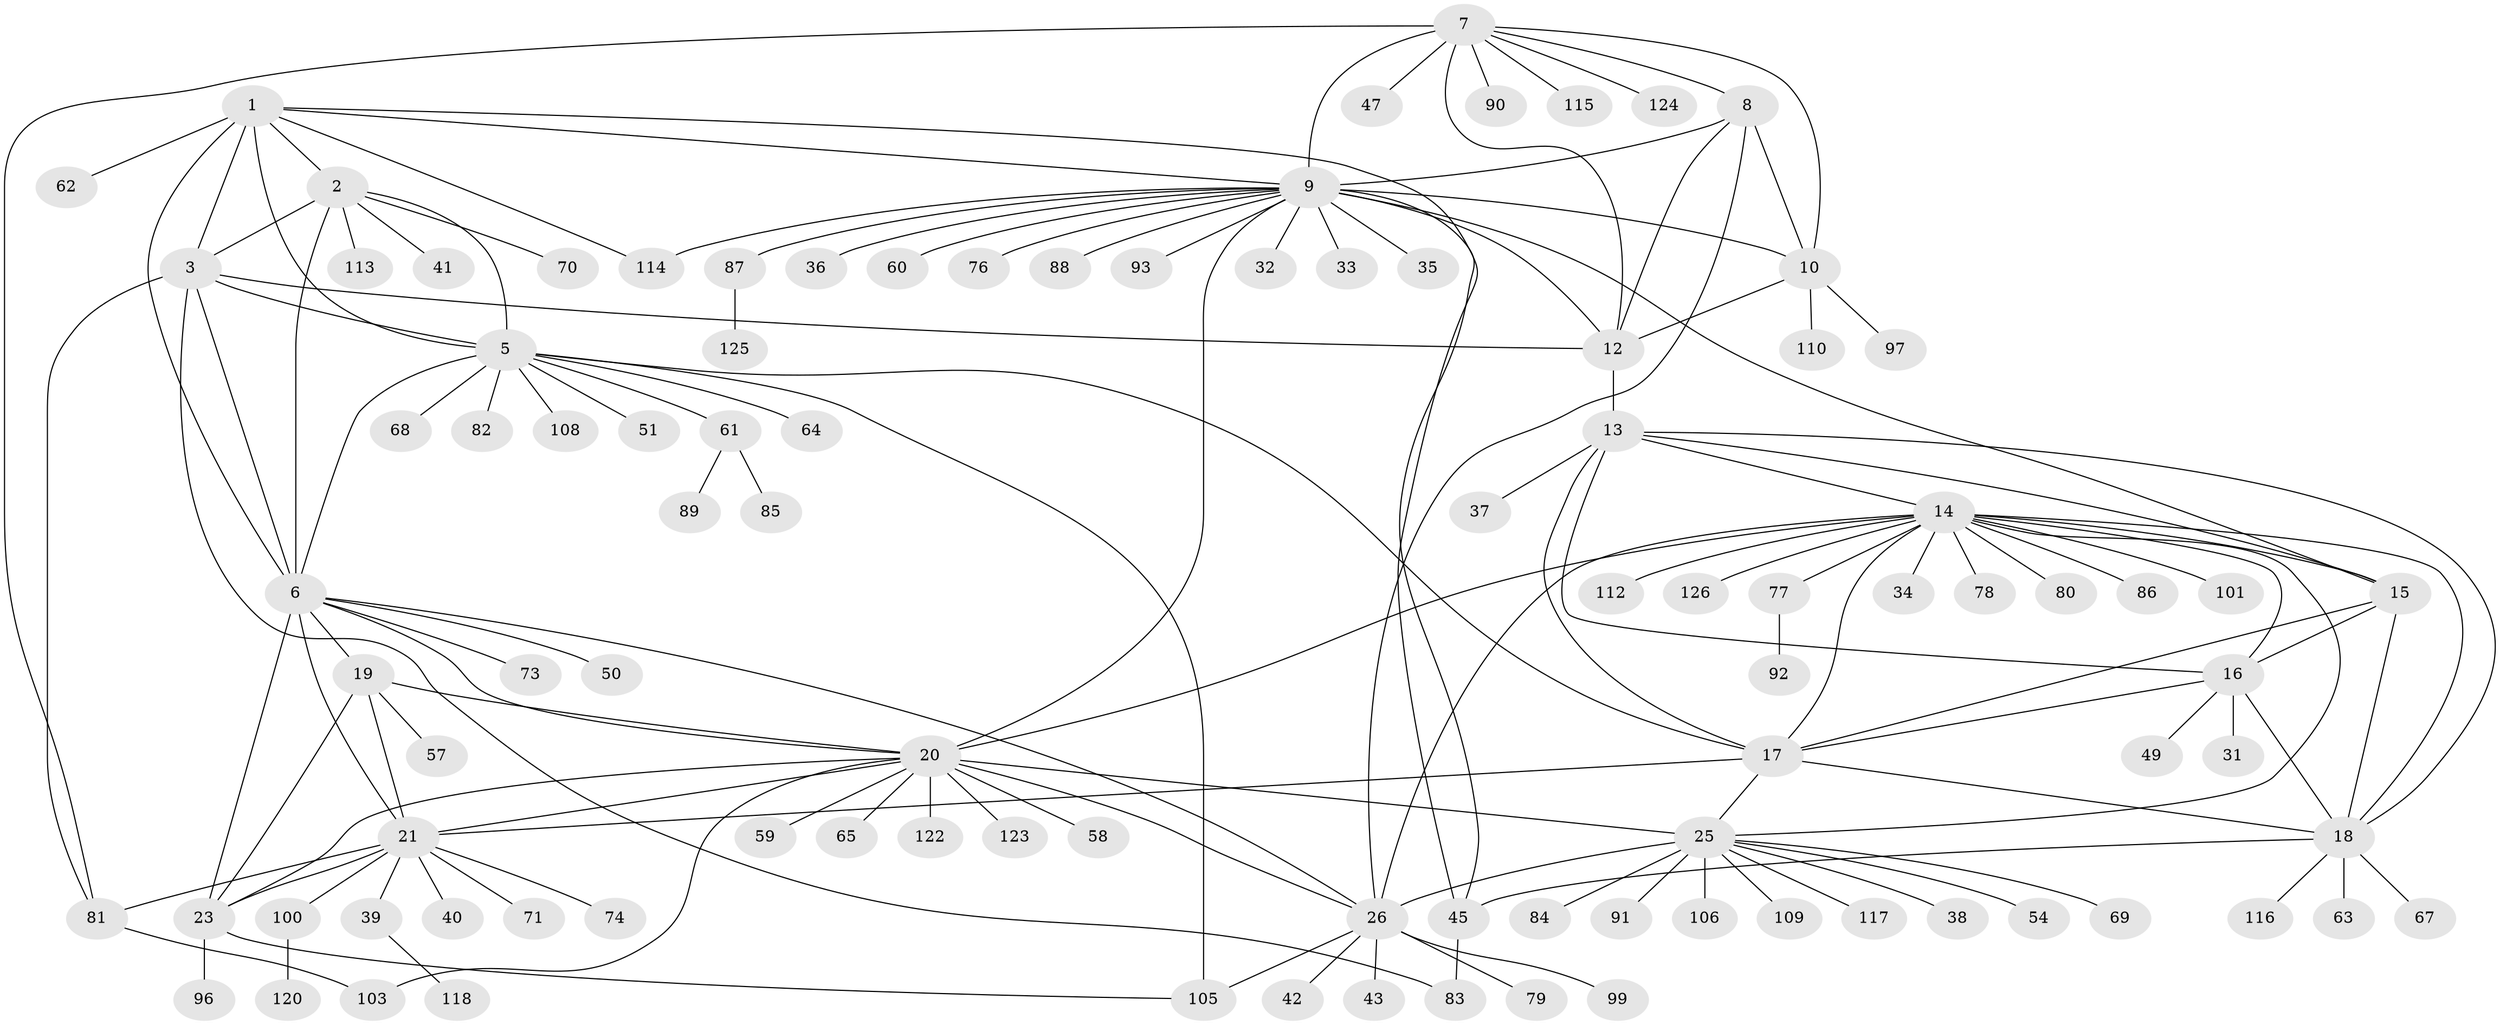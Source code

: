 // original degree distribution, {9: 0.023809523809523808, 8: 0.07142857142857142, 5: 0.007936507936507936, 14: 0.007936507936507936, 11: 0.03968253968253968, 6: 0.031746031746031744, 12: 0.015873015873015872, 7: 0.031746031746031744, 10: 0.007936507936507936, 1: 0.5793650793650794, 2: 0.1349206349206349, 4: 0.015873015873015872, 3: 0.031746031746031744}
// Generated by graph-tools (version 1.1) at 2025/11/02/27/25 16:11:30]
// undirected, 99 vertices, 147 edges
graph export_dot {
graph [start="1"]
  node [color=gray90,style=filled];
  1 [super="+4"];
  2 [super="+56"];
  3 [super="+46"];
  5 [super="+107"];
  6 [super="+22"];
  7 [super="+94"];
  8;
  9 [super="+11"];
  10 [super="+55"];
  12 [super="+119"];
  13 [super="+44"];
  14 [super="+28"];
  15 [super="+95"];
  16;
  17 [super="+52"];
  18 [super="+75"];
  19;
  20 [super="+27"];
  21 [super="+24"];
  23 [super="+48"];
  25 [super="+30"];
  26 [super="+29"];
  31;
  32;
  33;
  34;
  35;
  36;
  37;
  38;
  39;
  40;
  41;
  42;
  43;
  45;
  47 [super="+66"];
  49;
  50 [super="+53"];
  51;
  54;
  57;
  58;
  59;
  60;
  61 [super="+72"];
  62;
  63;
  64;
  65;
  67;
  68;
  69;
  70;
  71;
  73;
  74;
  76;
  77 [super="+104"];
  78;
  79;
  80;
  81 [super="+121"];
  82 [super="+102"];
  83;
  84;
  85;
  86;
  87 [super="+98"];
  88;
  89;
  90;
  91;
  92;
  93;
  96;
  97;
  99;
  100;
  101;
  103;
  105 [super="+111"];
  106;
  108;
  109;
  110;
  112;
  113;
  114;
  115;
  116;
  117;
  118;
  120;
  122;
  123;
  124;
  125;
  126;
  1 -- 2 [weight=2];
  1 -- 3 [weight=2];
  1 -- 5 [weight=2];
  1 -- 6 [weight=2];
  1 -- 9;
  1 -- 45;
  1 -- 62;
  1 -- 114;
  2 -- 3;
  2 -- 5;
  2 -- 6;
  2 -- 41;
  2 -- 70;
  2 -- 113;
  3 -- 5;
  3 -- 6;
  3 -- 81;
  3 -- 83;
  3 -- 12;
  5 -- 6;
  5 -- 17;
  5 -- 51;
  5 -- 61;
  5 -- 64;
  5 -- 68;
  5 -- 82;
  5 -- 105;
  5 -- 108;
  6 -- 26;
  6 -- 73;
  6 -- 50;
  6 -- 19;
  6 -- 20;
  6 -- 21 [weight=2];
  6 -- 23;
  7 -- 8;
  7 -- 9 [weight=2];
  7 -- 10;
  7 -- 12;
  7 -- 47;
  7 -- 90;
  7 -- 115;
  7 -- 124;
  7 -- 81;
  8 -- 9 [weight=2];
  8 -- 10;
  8 -- 12;
  8 -- 26;
  9 -- 10 [weight=2];
  9 -- 12 [weight=2];
  9 -- 32;
  9 -- 35;
  9 -- 36;
  9 -- 76;
  9 -- 93;
  9 -- 114;
  9 -- 33;
  9 -- 45;
  9 -- 20;
  9 -- 87;
  9 -- 88;
  9 -- 60;
  9 -- 15;
  10 -- 12;
  10 -- 97;
  10 -- 110;
  12 -- 13;
  13 -- 14;
  13 -- 15;
  13 -- 16;
  13 -- 17;
  13 -- 18;
  13 -- 37;
  14 -- 15;
  14 -- 16;
  14 -- 17;
  14 -- 18;
  14 -- 34;
  14 -- 77;
  14 -- 78;
  14 -- 86;
  14 -- 112;
  14 -- 126;
  14 -- 101;
  14 -- 80;
  14 -- 20;
  14 -- 25 [weight=2];
  14 -- 26 [weight=2];
  15 -- 16;
  15 -- 17;
  15 -- 18;
  16 -- 17;
  16 -- 18;
  16 -- 31;
  16 -- 49;
  17 -- 18;
  17 -- 21;
  17 -- 25;
  18 -- 63;
  18 -- 67;
  18 -- 116;
  18 -- 45;
  19 -- 20;
  19 -- 21 [weight=2];
  19 -- 23;
  19 -- 57;
  20 -- 21 [weight=2];
  20 -- 23;
  20 -- 58;
  20 -- 103;
  20 -- 122;
  20 -- 123;
  20 -- 65;
  20 -- 25 [weight=2];
  20 -- 26 [weight=2];
  20 -- 59;
  21 -- 23 [weight=2];
  21 -- 39;
  21 -- 74;
  21 -- 81;
  21 -- 100;
  21 -- 40;
  21 -- 71;
  23 -- 96;
  23 -- 105;
  25 -- 26 [weight=4];
  25 -- 54;
  25 -- 69;
  25 -- 91;
  25 -- 109;
  25 -- 117;
  25 -- 84;
  25 -- 106;
  25 -- 38;
  26 -- 42;
  26 -- 43;
  26 -- 99;
  26 -- 79;
  26 -- 105;
  39 -- 118;
  45 -- 83;
  61 -- 85;
  61 -- 89;
  77 -- 92;
  81 -- 103;
  87 -- 125;
  100 -- 120;
}
